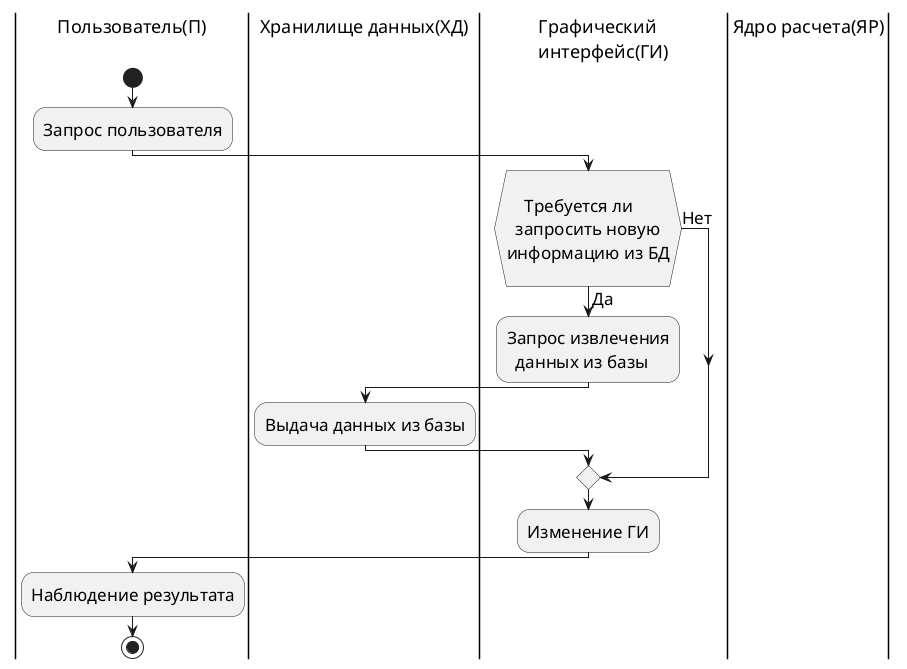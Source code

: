 @startuml
skinparam activityFontSize 17
skinparam activityDiamondFontSize 17
skinparam activityArrowFontSize 17

'title Случай визуализации информации из ХД\n

|#FFFFFF|Пользователь(П)|
|#FFFFFF|Хранилище данных(ХД)|
|#FFFFFF|Графический\nинтерфейс(ГИ)|
|#FFFFFF|Ядро расчета(ЯР)|

|Пользователь(П)|
start
    :Запрос пользователя;
    |Графический\nинтерфейс(ГИ)|
    if (\n    Требуется ли\n  запросить новую\nинформацию из БД\n) then (Да)
        :Запрос извлечения\n  данных из базы;
        |Хранилище данных(ХД)|
        :Выдача данных из базы;
        |Графический\nинтерфейс(ГИ)|
    else (Нет)
    endif
    :Изменение ГИ;
    |Пользователь(П)|
    :Наблюдение результата;
stop
@enduml